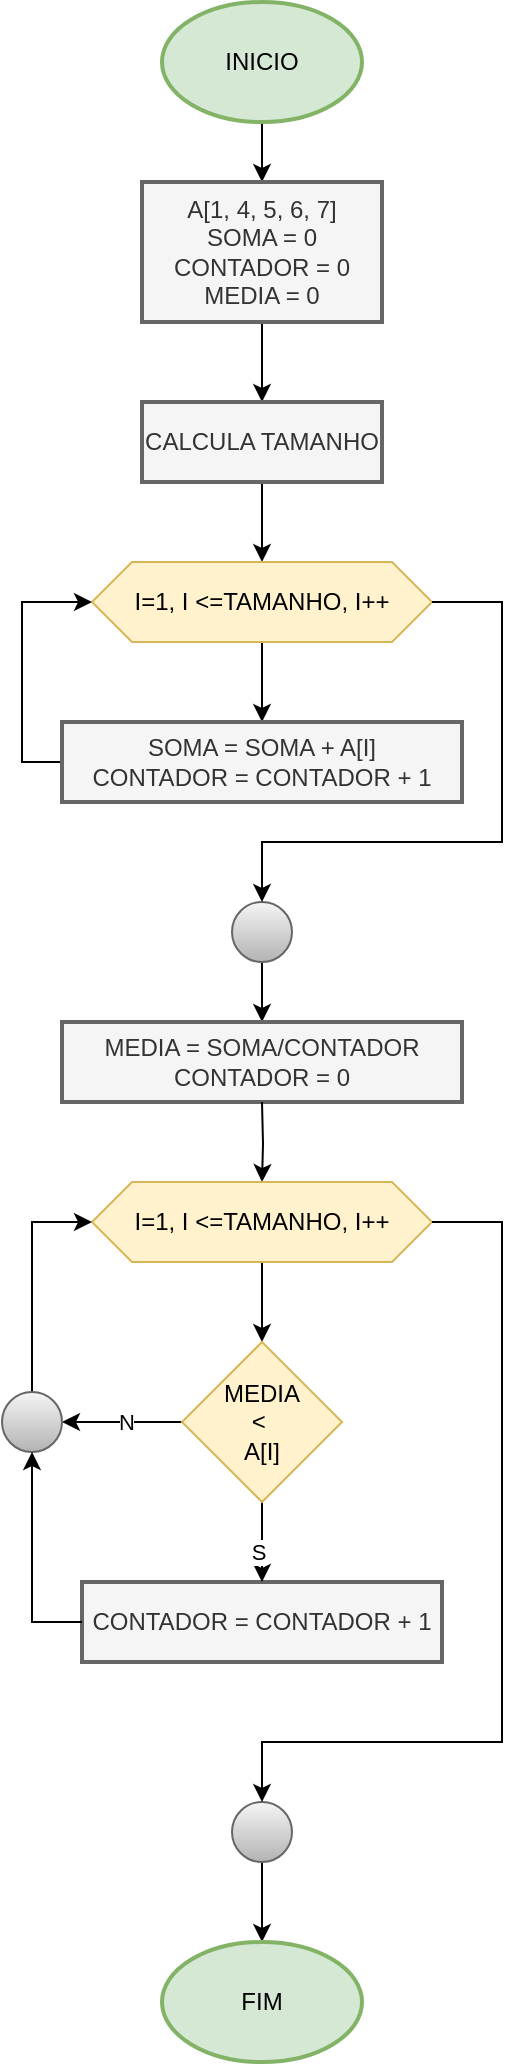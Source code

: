 <mxfile version="26.2.12">
  <diagram name="Página-1" id="UJZrqAGbNeYCeVBSb7e9">
    <mxGraphModel dx="1044" dy="562" grid="1" gridSize="10" guides="1" tooltips="1" connect="1" arrows="1" fold="1" page="1" pageScale="1" pageWidth="827" pageHeight="1169" math="0" shadow="0">
      <root>
        <mxCell id="0" />
        <mxCell id="1" parent="0" />
        <mxCell id="hlT9Mcalnmq7z0IHvASm-1" value="" style="edgeStyle=orthogonalEdgeStyle;rounded=0;orthogonalLoop=1;jettySize=auto;html=1;" edge="1" parent="1" source="hlT9Mcalnmq7z0IHvASm-2" target="hlT9Mcalnmq7z0IHvASm-4">
          <mxGeometry relative="1" as="geometry" />
        </mxCell>
        <mxCell id="hlT9Mcalnmq7z0IHvASm-2" value="INICIO" style="strokeWidth=2;html=1;shape=mxgraph.flowchart.start_1;whiteSpace=wrap;fillColor=#d5e8d4;strokeColor=#82b366;" vertex="1" parent="1">
          <mxGeometry x="350" y="70" width="100" height="60" as="geometry" />
        </mxCell>
        <mxCell id="hlT9Mcalnmq7z0IHvASm-3" value="" style="edgeStyle=orthogonalEdgeStyle;rounded=0;orthogonalLoop=1;jettySize=auto;html=1;" edge="1" parent="1" source="hlT9Mcalnmq7z0IHvASm-4" target="hlT9Mcalnmq7z0IHvASm-6">
          <mxGeometry relative="1" as="geometry" />
        </mxCell>
        <mxCell id="hlT9Mcalnmq7z0IHvASm-4" value="A[1, 4, 5, 6, 7]&lt;div&gt;SOMA = 0&lt;/div&gt;&lt;div&gt;CONTADOR = 0&lt;/div&gt;&lt;div&gt;MEDIA = 0&lt;/div&gt;" style="whiteSpace=wrap;html=1;fillColor=#f5f5f5;strokeColor=#666666;strokeWidth=2;fontColor=#333333;" vertex="1" parent="1">
          <mxGeometry x="340" y="160" width="120" height="70" as="geometry" />
        </mxCell>
        <mxCell id="hlT9Mcalnmq7z0IHvASm-5" value="" style="edgeStyle=orthogonalEdgeStyle;rounded=0;orthogonalLoop=1;jettySize=auto;html=1;" edge="1" parent="1" source="hlT9Mcalnmq7z0IHvASm-6" target="hlT9Mcalnmq7z0IHvASm-8">
          <mxGeometry relative="1" as="geometry" />
        </mxCell>
        <mxCell id="hlT9Mcalnmq7z0IHvASm-6" value="CALCULA TAMANHO" style="whiteSpace=wrap;html=1;fillColor=#f5f5f5;strokeColor=#666666;strokeWidth=2;fontColor=#333333;" vertex="1" parent="1">
          <mxGeometry x="340" y="270" width="120" height="40" as="geometry" />
        </mxCell>
        <mxCell id="hlT9Mcalnmq7z0IHvASm-7" value="" style="edgeStyle=orthogonalEdgeStyle;rounded=0;orthogonalLoop=1;jettySize=auto;html=1;" edge="1" parent="1" source="hlT9Mcalnmq7z0IHvASm-8">
          <mxGeometry relative="1" as="geometry">
            <mxPoint x="400" y="430" as="targetPoint" />
          </mxGeometry>
        </mxCell>
        <mxCell id="hlT9Mcalnmq7z0IHvASm-8" value="I=1, I &amp;lt;=TAMANHO, I++" style="shape=hexagon;perimeter=hexagonPerimeter2;whiteSpace=wrap;html=1;fixedSize=1;fillColor=#fff2cc;strokeColor=#d6b656;" vertex="1" parent="1">
          <mxGeometry x="315" y="350" width="170" height="40" as="geometry" />
        </mxCell>
        <mxCell id="hlT9Mcalnmq7z0IHvASm-18" style="edgeStyle=orthogonalEdgeStyle;rounded=0;orthogonalLoop=1;jettySize=auto;html=1;exitX=0;exitY=0.5;exitDx=0;exitDy=0;entryX=0;entryY=0.5;entryDx=0;entryDy=0;" edge="1" parent="1" source="hlT9Mcalnmq7z0IHvASm-14" target="hlT9Mcalnmq7z0IHvASm-8">
          <mxGeometry relative="1" as="geometry" />
        </mxCell>
        <mxCell id="hlT9Mcalnmq7z0IHvASm-14" value="SOMA = SOMA + A[I]&lt;div&gt;CONTADOR = CONTADOR + 1&lt;/div&gt;" style="whiteSpace=wrap;html=1;fillColor=#f5f5f5;strokeColor=#666666;strokeWidth=2;fontColor=#333333;" vertex="1" parent="1">
          <mxGeometry x="300" y="430" width="200" height="40" as="geometry" />
        </mxCell>
        <mxCell id="hlT9Mcalnmq7z0IHvASm-24" value="" style="edgeStyle=orthogonalEdgeStyle;rounded=0;orthogonalLoop=1;jettySize=auto;html=1;" edge="1" parent="1" source="hlT9Mcalnmq7z0IHvASm-19" target="hlT9Mcalnmq7z0IHvASm-23">
          <mxGeometry relative="1" as="geometry" />
        </mxCell>
        <mxCell id="hlT9Mcalnmq7z0IHvASm-19" value="" style="verticalLabelPosition=bottom;verticalAlign=top;html=1;shape=mxgraph.flowchart.on-page_reference;fillColor=#f5f5f5;gradientColor=#b3b3b3;strokeColor=#666666;" vertex="1" parent="1">
          <mxGeometry x="385" y="520" width="30" height="30" as="geometry" />
        </mxCell>
        <mxCell id="hlT9Mcalnmq7z0IHvASm-21" style="edgeStyle=orthogonalEdgeStyle;rounded=0;orthogonalLoop=1;jettySize=auto;html=1;exitX=1;exitY=0.5;exitDx=0;exitDy=0;entryX=0.5;entryY=0;entryDx=0;entryDy=0;entryPerimeter=0;" edge="1" parent="1" source="hlT9Mcalnmq7z0IHvASm-8" target="hlT9Mcalnmq7z0IHvASm-19">
          <mxGeometry relative="1" as="geometry">
            <Array as="points">
              <mxPoint x="520" y="370" />
              <mxPoint x="520" y="490" />
              <mxPoint x="400" y="490" />
            </Array>
          </mxGeometry>
        </mxCell>
        <mxCell id="hlT9Mcalnmq7z0IHvASm-23" value="MEDIA = SOMA/CONTADOR&lt;div&gt;CONTADOR = 0&lt;/div&gt;" style="whiteSpace=wrap;html=1;fillColor=#f5f5f5;strokeColor=#666666;strokeWidth=2;fontColor=#333333;" vertex="1" parent="1">
          <mxGeometry x="300" y="580" width="200" height="40" as="geometry" />
        </mxCell>
        <mxCell id="hlT9Mcalnmq7z0IHvASm-25" value="" style="edgeStyle=orthogonalEdgeStyle;rounded=0;orthogonalLoop=1;jettySize=auto;html=1;" edge="1" parent="1" target="hlT9Mcalnmq7z0IHvASm-27">
          <mxGeometry relative="1" as="geometry">
            <mxPoint x="400" y="620" as="sourcePoint" />
          </mxGeometry>
        </mxCell>
        <mxCell id="hlT9Mcalnmq7z0IHvASm-34" value="" style="edgeStyle=orthogonalEdgeStyle;rounded=0;orthogonalLoop=1;jettySize=auto;html=1;" edge="1" parent="1" source="hlT9Mcalnmq7z0IHvASm-27" target="hlT9Mcalnmq7z0IHvASm-33">
          <mxGeometry relative="1" as="geometry" />
        </mxCell>
        <mxCell id="hlT9Mcalnmq7z0IHvASm-27" value="I=1, I &amp;lt;=TAMANHO, I++" style="shape=hexagon;perimeter=hexagonPerimeter2;whiteSpace=wrap;html=1;fixedSize=1;fillColor=#fff2cc;strokeColor=#d6b656;" vertex="1" parent="1">
          <mxGeometry x="315" y="660" width="170" height="40" as="geometry" />
        </mxCell>
        <mxCell id="hlT9Mcalnmq7z0IHvASm-29" value="&lt;div&gt;CONTADOR = CONTADOR + 1&lt;/div&gt;" style="whiteSpace=wrap;html=1;fillColor=#f5f5f5;strokeColor=#666666;strokeWidth=2;fontColor=#333333;" vertex="1" parent="1">
          <mxGeometry x="310" y="860" width="180" height="40" as="geometry" />
        </mxCell>
        <mxCell id="hlT9Mcalnmq7z0IHvASm-45" value="" style="edgeStyle=orthogonalEdgeStyle;rounded=0;orthogonalLoop=1;jettySize=auto;html=1;" edge="1" parent="1" source="hlT9Mcalnmq7z0IHvASm-30" target="hlT9Mcalnmq7z0IHvASm-44">
          <mxGeometry relative="1" as="geometry" />
        </mxCell>
        <mxCell id="hlT9Mcalnmq7z0IHvASm-30" value="" style="verticalLabelPosition=bottom;verticalAlign=top;html=1;shape=mxgraph.flowchart.on-page_reference;fillColor=#f5f5f5;gradientColor=#b3b3b3;strokeColor=#666666;" vertex="1" parent="1">
          <mxGeometry x="385" y="970" width="30" height="30" as="geometry" />
        </mxCell>
        <mxCell id="hlT9Mcalnmq7z0IHvASm-31" style="edgeStyle=orthogonalEdgeStyle;rounded=0;orthogonalLoop=1;jettySize=auto;html=1;exitX=1;exitY=0.5;exitDx=0;exitDy=0;entryX=0.5;entryY=0;entryDx=0;entryDy=0;entryPerimeter=0;" edge="1" parent="1" source="hlT9Mcalnmq7z0IHvASm-27" target="hlT9Mcalnmq7z0IHvASm-30">
          <mxGeometry relative="1" as="geometry">
            <Array as="points">
              <mxPoint x="520" y="680" />
              <mxPoint x="520" y="940" />
              <mxPoint x="400" y="940" />
            </Array>
          </mxGeometry>
        </mxCell>
        <mxCell id="hlT9Mcalnmq7z0IHvASm-37" value="" style="edgeStyle=orthogonalEdgeStyle;rounded=0;orthogonalLoop=1;jettySize=auto;html=1;" edge="1" parent="1" source="hlT9Mcalnmq7z0IHvASm-33" target="hlT9Mcalnmq7z0IHvASm-35">
          <mxGeometry relative="1" as="geometry" />
        </mxCell>
        <mxCell id="hlT9Mcalnmq7z0IHvASm-40" value="N" style="edgeLabel;html=1;align=center;verticalAlign=middle;resizable=0;points=[];" vertex="1" connectable="0" parent="hlT9Mcalnmq7z0IHvASm-37">
          <mxGeometry x="-0.073" relative="1" as="geometry">
            <mxPoint as="offset" />
          </mxGeometry>
        </mxCell>
        <mxCell id="hlT9Mcalnmq7z0IHvASm-41" value="" style="edgeStyle=orthogonalEdgeStyle;rounded=0;orthogonalLoop=1;jettySize=auto;html=1;" edge="1" parent="1" source="hlT9Mcalnmq7z0IHvASm-33" target="hlT9Mcalnmq7z0IHvASm-29">
          <mxGeometry relative="1" as="geometry" />
        </mxCell>
        <mxCell id="hlT9Mcalnmq7z0IHvASm-43" value="S" style="edgeLabel;html=1;align=center;verticalAlign=middle;resizable=0;points=[];" vertex="1" connectable="0" parent="hlT9Mcalnmq7z0IHvASm-41">
          <mxGeometry x="0.24" y="-2" relative="1" as="geometry">
            <mxPoint as="offset" />
          </mxGeometry>
        </mxCell>
        <mxCell id="hlT9Mcalnmq7z0IHvASm-33" value="MEDIA&lt;div&gt;&amp;lt;&amp;nbsp;&lt;/div&gt;&lt;div&gt;A[I]&lt;/div&gt;" style="rhombus;whiteSpace=wrap;html=1;fillColor=#fff2cc;strokeColor=#d6b656;" vertex="1" parent="1">
          <mxGeometry x="360" y="740" width="80" height="80" as="geometry" />
        </mxCell>
        <mxCell id="hlT9Mcalnmq7z0IHvASm-39" style="edgeStyle=orthogonalEdgeStyle;rounded=0;orthogonalLoop=1;jettySize=auto;html=1;exitX=0.5;exitY=0;exitDx=0;exitDy=0;exitPerimeter=0;entryX=0;entryY=0.5;entryDx=0;entryDy=0;" edge="1" parent="1" source="hlT9Mcalnmq7z0IHvASm-35" target="hlT9Mcalnmq7z0IHvASm-27">
          <mxGeometry relative="1" as="geometry" />
        </mxCell>
        <mxCell id="hlT9Mcalnmq7z0IHvASm-35" value="" style="verticalLabelPosition=bottom;verticalAlign=top;html=1;shape=mxgraph.flowchart.on-page_reference;fillColor=#f5f5f5;gradientColor=#b3b3b3;strokeColor=#666666;" vertex="1" parent="1">
          <mxGeometry x="270" y="765" width="30" height="30" as="geometry" />
        </mxCell>
        <mxCell id="hlT9Mcalnmq7z0IHvASm-42" style="edgeStyle=orthogonalEdgeStyle;rounded=0;orthogonalLoop=1;jettySize=auto;html=1;exitX=0;exitY=0.5;exitDx=0;exitDy=0;entryX=0.5;entryY=1;entryDx=0;entryDy=0;entryPerimeter=0;" edge="1" parent="1" source="hlT9Mcalnmq7z0IHvASm-29" target="hlT9Mcalnmq7z0IHvASm-35">
          <mxGeometry relative="1" as="geometry" />
        </mxCell>
        <mxCell id="hlT9Mcalnmq7z0IHvASm-44" value="FIM" style="strokeWidth=2;html=1;shape=mxgraph.flowchart.start_1;whiteSpace=wrap;fillColor=#d5e8d4;strokeColor=#82b366;" vertex="1" parent="1">
          <mxGeometry x="350" y="1040" width="100" height="60" as="geometry" />
        </mxCell>
      </root>
    </mxGraphModel>
  </diagram>
</mxfile>
